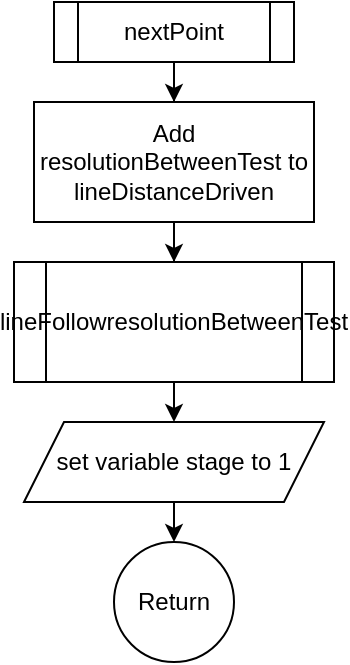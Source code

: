 <mxfile version="22.1.8" type="device">
  <diagram name="Page-1" id="vxbAnOGtSHBRn6gay8aa">
    <mxGraphModel dx="564" dy="1338" grid="1" gridSize="10" guides="1" tooltips="1" connect="1" arrows="1" fold="1" page="1" pageScale="1" pageWidth="850" pageHeight="1100" math="0" shadow="0">
      <root>
        <mxCell id="0" />
        <mxCell id="1" parent="0" />
        <mxCell id="ujV3Wevh76F6YG5X3Voo-3" value="" style="edgeStyle=orthogonalEdgeStyle;rounded=0;orthogonalLoop=1;jettySize=auto;html=1;" edge="1" parent="1" source="ujV3Wevh76F6YG5X3Voo-1" target="ujV3Wevh76F6YG5X3Voo-2">
          <mxGeometry relative="1" as="geometry" />
        </mxCell>
        <mxCell id="ujV3Wevh76F6YG5X3Voo-1" value="nextPoint" style="shape=process;whiteSpace=wrap;html=1;backgroundOutline=1;" vertex="1" parent="1">
          <mxGeometry x="170" y="110" width="120" height="30" as="geometry" />
        </mxCell>
        <mxCell id="ujV3Wevh76F6YG5X3Voo-5" value="" style="edgeStyle=orthogonalEdgeStyle;rounded=0;orthogonalLoop=1;jettySize=auto;html=1;entryX=0.5;entryY=0;entryDx=0;entryDy=0;" edge="1" parent="1" source="ujV3Wevh76F6YG5X3Voo-2" target="ujV3Wevh76F6YG5X3Voo-6">
          <mxGeometry relative="1" as="geometry">
            <mxPoint x="230" y="240" as="targetPoint" />
          </mxGeometry>
        </mxCell>
        <mxCell id="ujV3Wevh76F6YG5X3Voo-2" value="Add resolutionBetweenTest to lineDistanceDriven" style="whiteSpace=wrap;html=1;" vertex="1" parent="1">
          <mxGeometry x="160" y="160" width="140" height="60" as="geometry" />
        </mxCell>
        <mxCell id="ujV3Wevh76F6YG5X3Voo-10" style="edgeStyle=orthogonalEdgeStyle;rounded=0;orthogonalLoop=1;jettySize=auto;html=1;exitX=0.5;exitY=1;exitDx=0;exitDy=0;entryX=0.5;entryY=0;entryDx=0;entryDy=0;" edge="1" parent="1" source="ujV3Wevh76F6YG5X3Voo-6" target="ujV3Wevh76F6YG5X3Voo-9">
          <mxGeometry relative="1" as="geometry" />
        </mxCell>
        <mxCell id="ujV3Wevh76F6YG5X3Voo-6" value="lineFollowresolutionBetweenTest" style="shape=process;whiteSpace=wrap;html=1;backgroundOutline=1;" vertex="1" parent="1">
          <mxGeometry x="150" y="240" width="160" height="60" as="geometry" />
        </mxCell>
        <mxCell id="ujV3Wevh76F6YG5X3Voo-7" value="Return" style="ellipse;whiteSpace=wrap;html=1;aspect=fixed;" vertex="1" parent="1">
          <mxGeometry x="200" y="380" width="60" height="60" as="geometry" />
        </mxCell>
        <mxCell id="ujV3Wevh76F6YG5X3Voo-11" style="edgeStyle=orthogonalEdgeStyle;rounded=0;orthogonalLoop=1;jettySize=auto;html=1;exitX=0.5;exitY=1;exitDx=0;exitDy=0;entryX=0.5;entryY=0;entryDx=0;entryDy=0;" edge="1" parent="1" source="ujV3Wevh76F6YG5X3Voo-9" target="ujV3Wevh76F6YG5X3Voo-7">
          <mxGeometry relative="1" as="geometry" />
        </mxCell>
        <mxCell id="ujV3Wevh76F6YG5X3Voo-9" value="set variable stage to 1" style="shape=parallelogram;perimeter=parallelogramPerimeter;whiteSpace=wrap;html=1;fixedSize=1;" vertex="1" parent="1">
          <mxGeometry x="155" y="320" width="150" height="40" as="geometry" />
        </mxCell>
      </root>
    </mxGraphModel>
  </diagram>
</mxfile>
